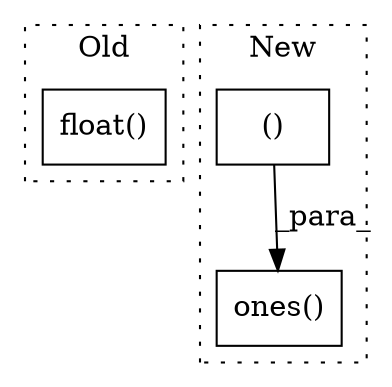 digraph G {
subgraph cluster0 {
1 [label="float()" a="75" s="856" l="51" shape="box"];
label = "Old";
style="dotted";
}
subgraph cluster1 {
2 [label="ones()" a="75" s="1078,1135" l="11,22" shape="box"];
3 [label="()" a="54" s="1131" l="3" shape="box"];
label = "New";
style="dotted";
}
3 -> 2 [label="_para_"];
}